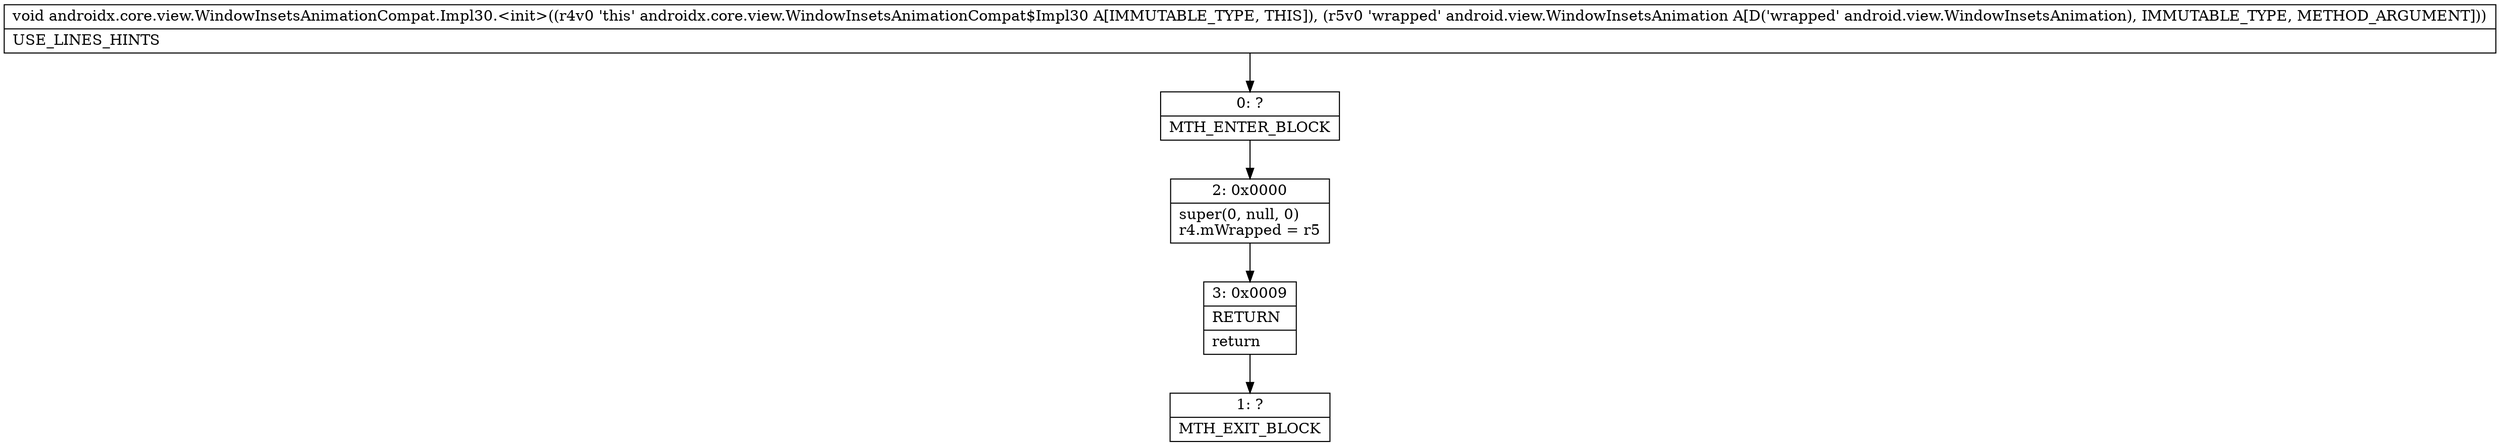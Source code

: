 digraph "CFG forandroidx.core.view.WindowInsetsAnimationCompat.Impl30.\<init\>(Landroid\/view\/WindowInsetsAnimation;)V" {
Node_0 [shape=record,label="{0\:\ ?|MTH_ENTER_BLOCK\l}"];
Node_2 [shape=record,label="{2\:\ 0x0000|super(0, null, 0)\lr4.mWrapped = r5\l}"];
Node_3 [shape=record,label="{3\:\ 0x0009|RETURN\l|return\l}"];
Node_1 [shape=record,label="{1\:\ ?|MTH_EXIT_BLOCK\l}"];
MethodNode[shape=record,label="{void androidx.core.view.WindowInsetsAnimationCompat.Impl30.\<init\>((r4v0 'this' androidx.core.view.WindowInsetsAnimationCompat$Impl30 A[IMMUTABLE_TYPE, THIS]), (r5v0 'wrapped' android.view.WindowInsetsAnimation A[D('wrapped' android.view.WindowInsetsAnimation), IMMUTABLE_TYPE, METHOD_ARGUMENT]))  | USE_LINES_HINTS\l}"];
MethodNode -> Node_0;Node_0 -> Node_2;
Node_2 -> Node_3;
Node_3 -> Node_1;
}

